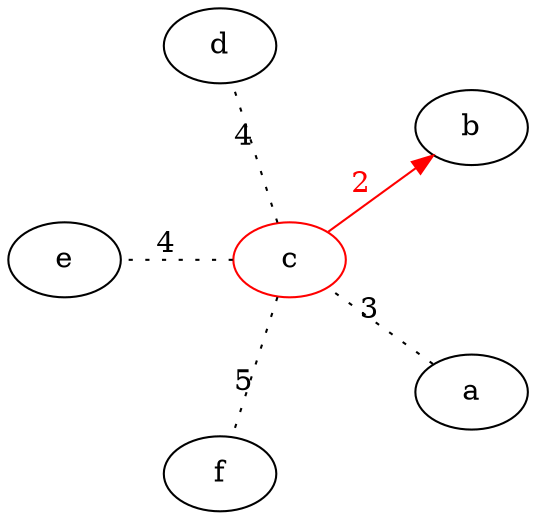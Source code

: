 digraph G {
	graph [layout=twopi, root=c, ranksep=1.5]
	a b c[color=red] d e f
    {c} -> {b} [label="2", fontcolor=red color=red]
    {b} -> {e} [label="2", arrowhead=none, style=invis]
    {d} -> {f} [label="3", arrowhead=none, style=invis]
    {f} -> {a} [label="2", arrowhead=none, style=invis]

	{a} -> {b} [label="3", arrowhead=none, style=invis]
	{a} -> {c} [label="3", arrowhead=none, style=dotted]
    {a} -> {d} [label="4", arrowhead=none, style=invis]
    {a} -> {e} [label="2", arrowhead=none, style=invis]
    {b} -> {d} [label="4", arrowhead=none, style=invis]
    {b} -> {f} [label="5", arrowhead=none, style=invis]
    {c} -> {d} [label="4", arrowhead=none, style=dotted]
    {c} -> {e} [label="4", arrowhead=none, style=dotted]
    {c} -> {f} [label="5", arrowhead=none, style=dotted]
    {d} -> {e} [label="4", arrowhead=none, style=invis]
    {e} -> {f} [label="4", arrowhead=none, style=invis]
}

